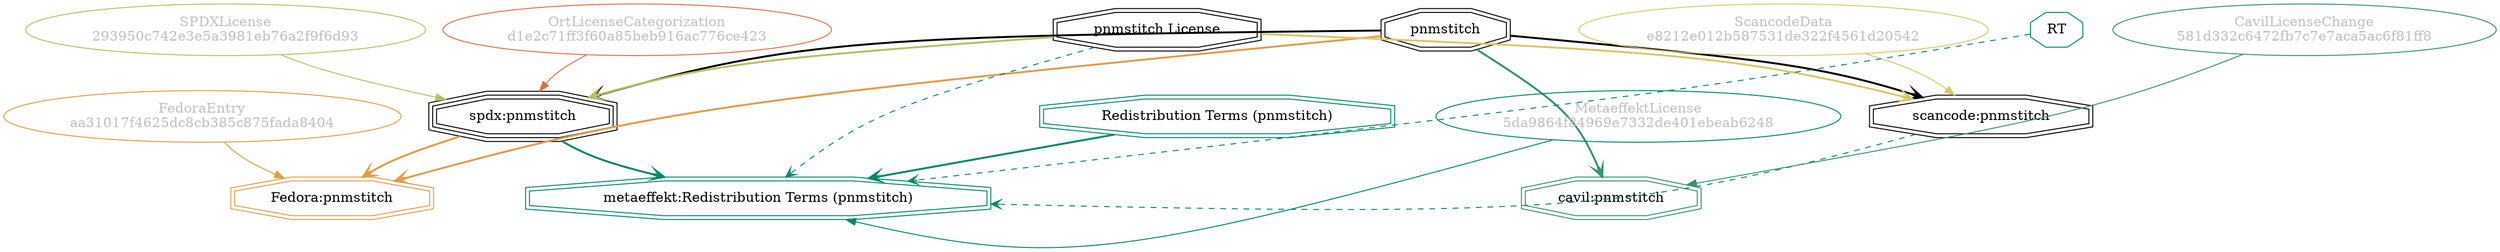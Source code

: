strict digraph {
    node [shape=box];
    graph [splines=curved];
    4721 [label="SPDXLicense\n293950c742e3e5a3981eb76a2f9f6d93"
         ,fontcolor=gray
         ,color="#b8bf62"
         ,fillcolor="beige;1"
         ,shape=ellipse];
    4722 [label="spdx:pnmstitch"
         ,shape=tripleoctagon];
    4723 [label=pnmstitch
         ,shape=doubleoctagon];
    4724 [label="pnmstitch License"
         ,shape=doubleoctagon];
    8593 [label="FedoraEntry\naa31017f4625dc8cb385c875fada8404"
         ,fontcolor=gray
         ,color="#e09d4b"
         ,fillcolor="beige;1"
         ,shape=ellipse];
    8594 [label="Fedora:pnmstitch"
         ,color="#e09d4b"
         ,shape=doubleoctagon];
    22332 [label="ScancodeData\ne8212e012b587531de322f4561d20542"
          ,fontcolor=gray
          ,color="#dac767"
          ,fillcolor="beige;1"
          ,shape=ellipse];
    22333 [label="scancode:pnmstitch"
          ,shape=doubleoctagon];
    35308 [label="OrtLicenseCategorization\nd1e2c71ff3f60a85beb916ac776ce423"
          ,fontcolor=gray
          ,color="#e06f45"
          ,fillcolor="beige;1"
          ,shape=ellipse];
    37404 [label="CavilLicenseChange\n581d332c6472fb7c7e7aca5ac6f81ff8"
          ,fontcolor=gray
          ,color="#379469"
          ,fillcolor="beige;1"
          ,shape=ellipse];
    37405 [label="cavil:pnmstitch"
          ,color="#379469"
          ,shape=doubleoctagon];
    47897 [label=RT
          ,color="#00876c"
          ,shape=octagon];
    47903 [label="MetaeffektLicense\n5da9864f84969e7332de401ebeab6248"
          ,fontcolor=gray
          ,color="#00876c"
          ,fillcolor="beige;1"
          ,shape=ellipse];
    47904 [label="metaeffekt:Redistribution Terms (pnmstitch)"
          ,color="#00876c"
          ,shape=doubleoctagon];
    47905 [label="Redistribution Terms (pnmstitch)"
          ,color="#00876c"
          ,shape=doubleoctagon];
    4721 -> 4722 [weight=0.5
                 ,color="#b8bf62"];
    4722 -> 8594 [style=bold
                 ,arrowhead=vee
                 ,weight=0.7
                 ,color="#e09d4b"];
    4722 -> 47904 [style=bold
                  ,arrowhead=vee
                  ,weight=0.7
                  ,color="#00876c"];
    4723 -> 4722 [style=bold
                 ,arrowhead=vee
                 ,weight=0.7];
    4723 -> 8594 [style=bold
                 ,arrowhead=vee
                 ,weight=0.7
                 ,color="#e09d4b"];
    4723 -> 22333 [style=bold
                  ,arrowhead=vee
                  ,weight=0.7];
    4723 -> 37405 [style=bold
                  ,arrowhead=vee
                  ,weight=0.7
                  ,color="#379469"];
    4723 -> 37405 [style=bold
                  ,arrowhead=vee
                  ,weight=0.7
                  ,color="#379469"];
    4724 -> 4722 [style=bold
                 ,arrowhead=vee
                 ,weight=0.7
                 ,color="#b8bf62"];
    4724 -> 22333 [style=bold
                  ,arrowhead=vee
                  ,weight=0.7
                  ,color="#dac767"];
    4724 -> 47904 [style=dashed
                  ,arrowhead=vee
                  ,weight=0.5
                  ,color="#00876c"];
    8593 -> 8594 [weight=0.5
                 ,color="#e09d4b"];
    22332 -> 22333 [weight=0.5
                   ,color="#dac767"];
    22333 -> 47904 [style=dashed
                   ,arrowhead=vee
                   ,weight=0.5
                   ,color="#00876c"];
    35308 -> 4722 [weight=0.5
                  ,color="#e06f45"];
    37404 -> 37405 [weight=0.5
                   ,color="#379469"];
    47897 -> 47904 [style=dashed
                   ,arrowhead=vee
                   ,weight=0.5
                   ,color="#00876c"];
    47903 -> 47904 [weight=0.5
                   ,color="#00876c"];
    47905 -> 47904 [style=bold
                   ,arrowhead=vee
                   ,weight=0.7
                   ,color="#00876c"];
}
